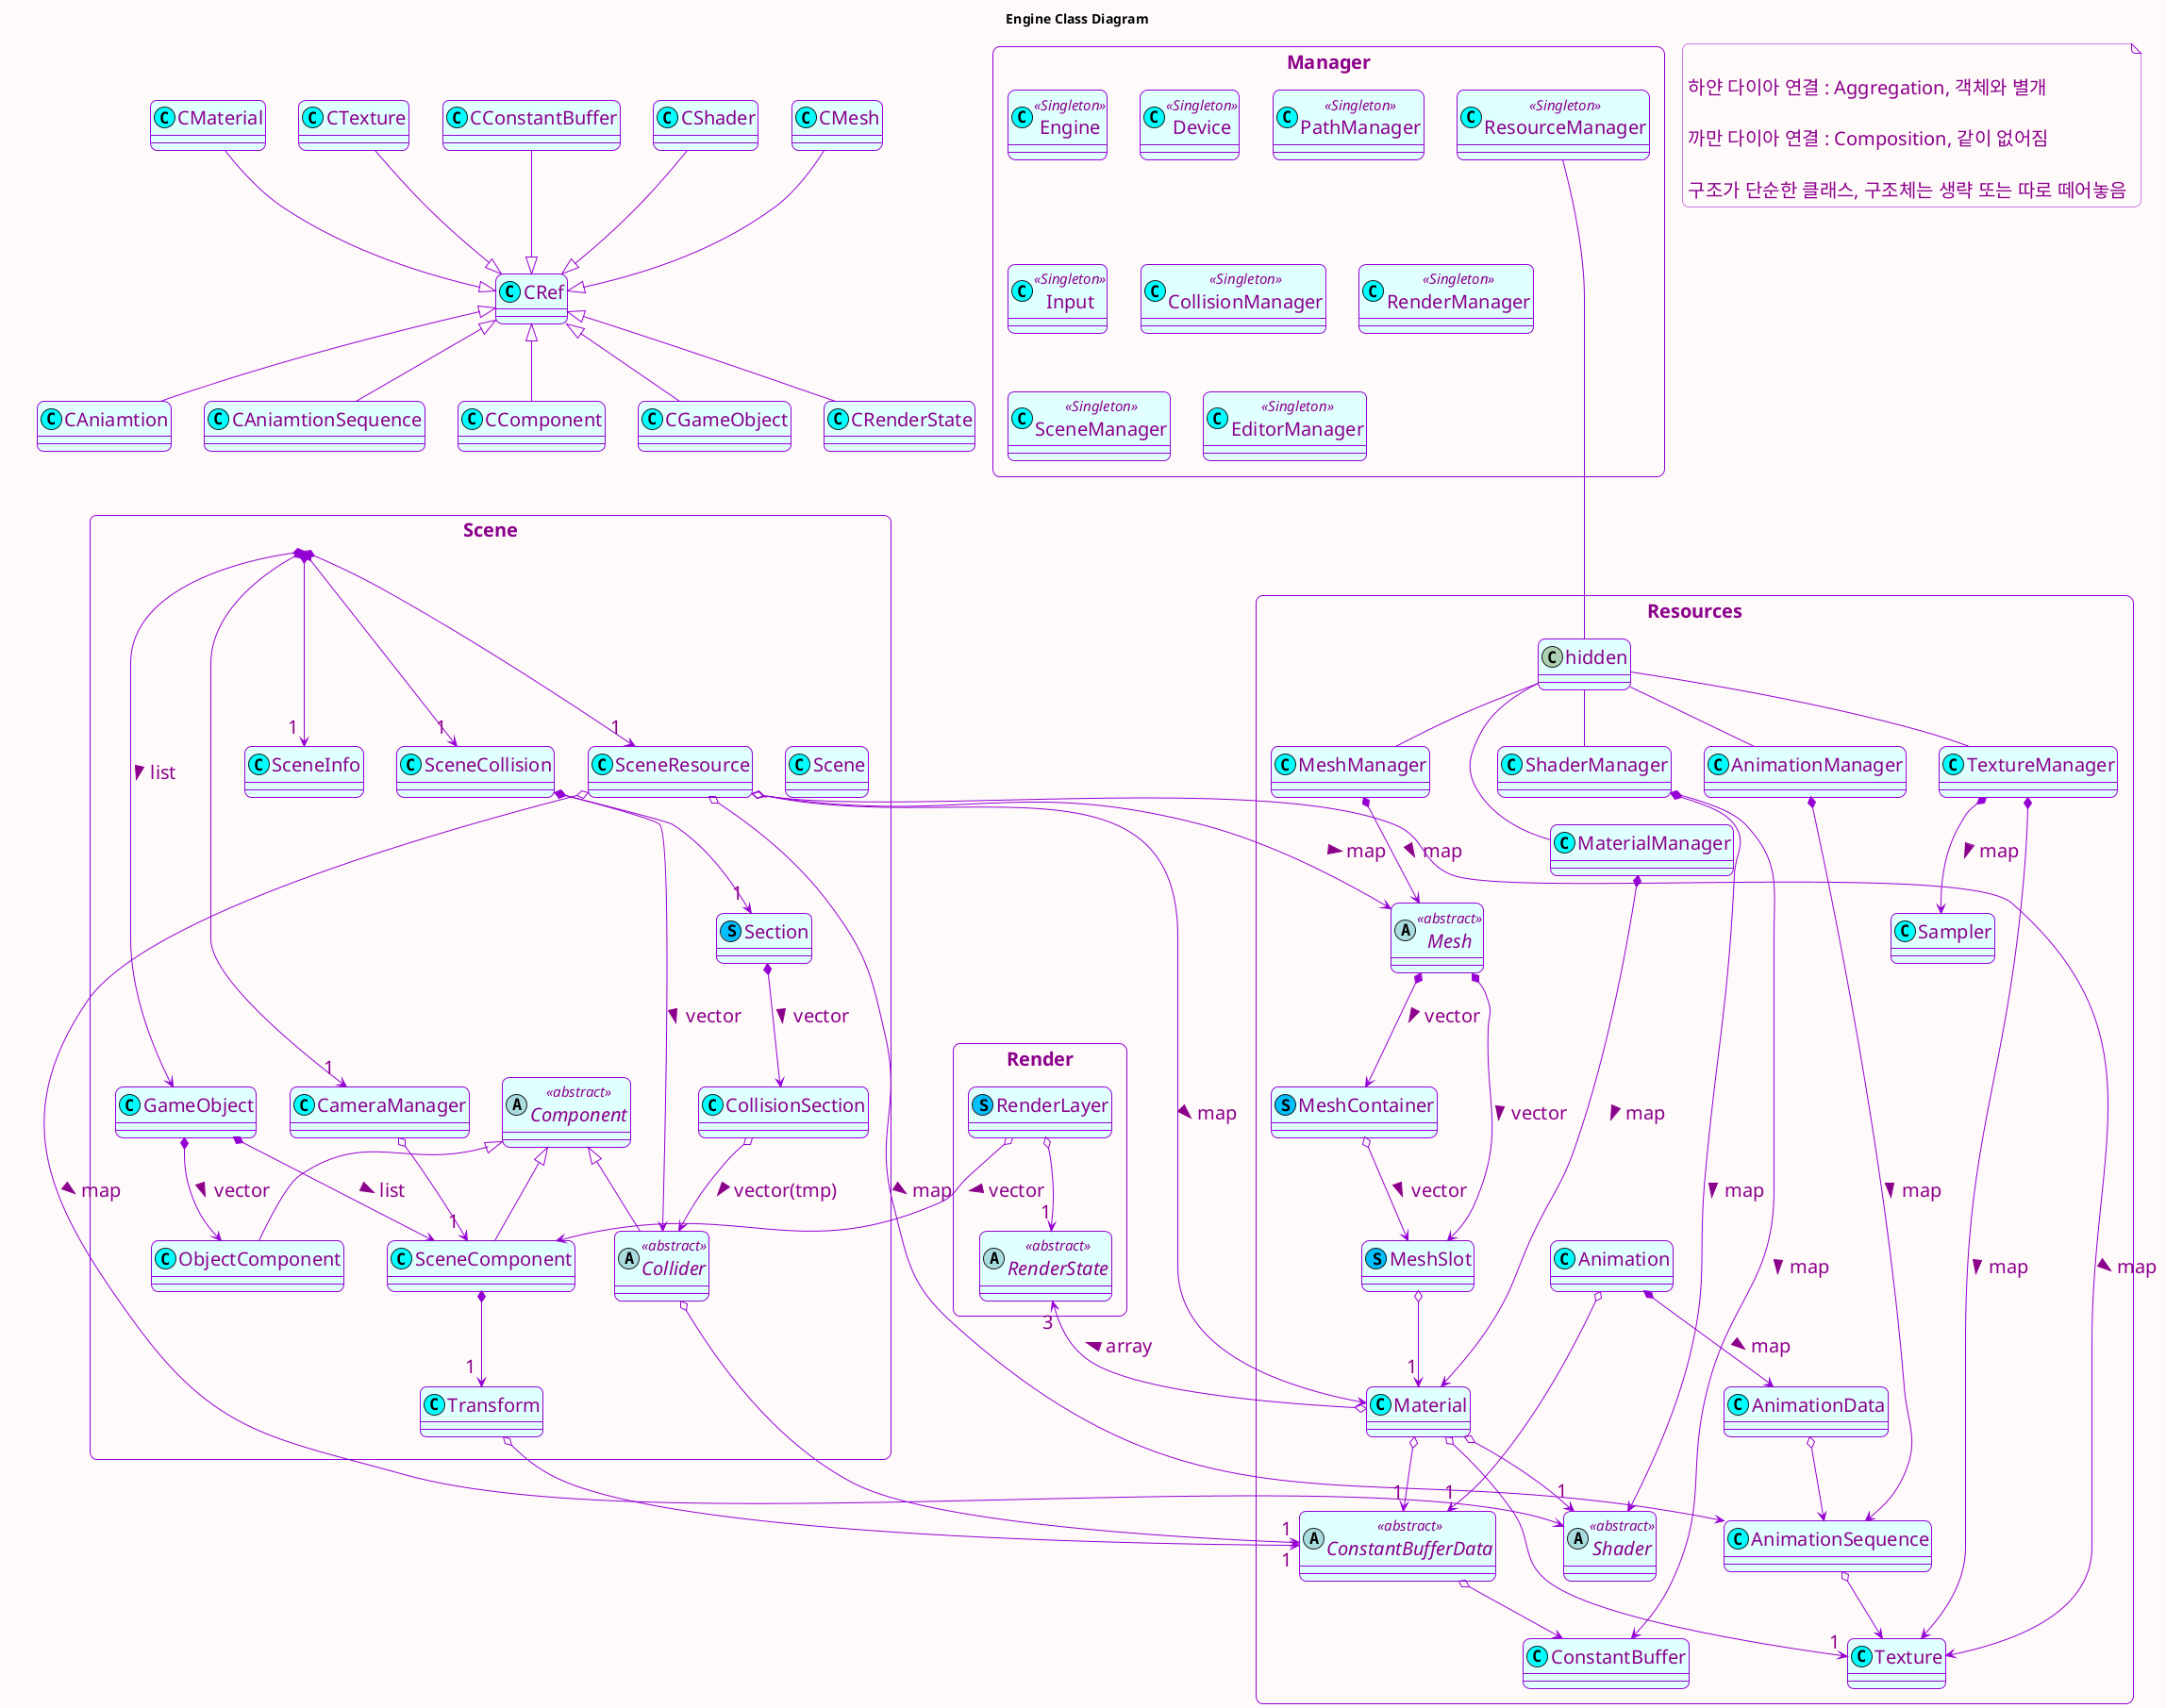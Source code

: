 @startuml DX Engine
title Engine Class Diagram

<style>
classDiagram {
  BackgroundColor Snow
  FontColor DarkMagenta
  LineColor DarkViolet
  FontName arial
  FontSize 20
  
  'class {'
  '  BackgroundColor LightCyan'
  '}'
}
</style>
skinparam class {
    BackgroundColor LightCyan
}
skinparam roundCorner 15
skinparam Shadowing false
skinparam ClassBorderThickness 1
skinparam CircledCharacterFontColor DarkViolet
skinparam CircledCharacterFontStyle bold
'skinparam CircledCharacterFontSize 15'
'skinparam CircledCharacterRadius 10'

skinparam ClassStereotypeFontColor DarkMagenta
skinparam ClassStereotypeFontSize 15

'note right of Engine
note as A

  하얀 다이아 연결 : Aggregation, 객체와 별개

  까만 다이아 연결 : Composition, 같이 없어짐

  구조가 단순한 클래스, 구조체는 생략 또는 따로 떼어놓음
end note


package Manager <<Rectangle>> {
  class Engine <<(C, Aqua) Singleton>>
  class Device <<(C, Aqua) Singleton>>
  class PathManager <<(C, Aqua) Singleton>>
  class Input <<(C, Aqua) Singleton>>
  class CollisionManager <<(C, Aqua) Singleton>>
  class ResourceManager <<(C, Aqua) Singleton>>
  class RenderManager <<(C, Aqua) Singleton>>
  class SceneManager <<(C, Aqua) Singleton>>
  class EditorManager <<(C, Aqua) Singleton>>
}

package Resources <<Rectangle>> {
  class hidden
  class ShaderManager <<(C, Aqua)>>
  class TextureManager <<(C, Aqua)>>
  class MaterialManager <<(C, Aqua)>>
  class MeshManager <<(C, Aqua)>>
  class AnimationManager <<(C, Aqua)>>

  abstract class Shader <<abstract>>
  class ConstantBuffer <<(C, Aqua)>>
  abstract class ConstantBufferData <<abstract>>

  class Texture <<(C, Aqua)>>
  class Sampler <<(C, Aqua)>>

  class Material <<(C, Aqua)>>

  abstract class Mesh <<abstract>>
  struct MeshContainer <<(S, DeepSkyBlue)>>
  struct MeshSlot <<(S, DeepSkyBlue)>>

  class Animation <<(C, Aqua)>>
  class AnimationData <<(C, Aqua)>>
  class AnimationSequence <<(C, Aqua)>>
  'class SoundManager <<(C, Aqua)>>
  'class Sound <<(C, Aqua)>>

  'class FontManager <<(C, Aqua)>>
  'class Font <<(C, Aqua)>>
}

package Render <<Rectangle>> {
  class RenderLayer <<(S, DeepSkyBlue)>>
  abstract class RenderState <<abstract>>
}

package Scene <<Rectangle>> {
  class Scene <<(C, Aqua)>>
  class SceneInfo <<(C, Aqua)>>
  class SceneResource <<(C, Aqua)>>
  class SceneCollision <<(C, Aqua)>>
  class CameraManager <<(C, Aqua)>>

  struct Section <<(S, DeepSkyBlue)>>
  class CollisionSection <<(C, Aqua)>>
  abstract class Collider <<abstract>>

  class GameObject <<(C, Aqua)>>
  abstract class Component <<abstract>>
  class SceneComponent <<(C, Aqua)>>
  class Transform <<(C, Aqua)>>
  class ObjectComponent <<(C, Aqua)>>
}


class CRef <<(C, Aqua)>>
class CShader <<(C, Aqua)>>
class CConstantBuffer <<(C, Aqua)>>
class CTexture <<(C, Aqua)>>
class CMaterial <<(C, Aqua)>>
class CMesh <<(C, Aqua)>>
class CRenderState <<(C, Aqua)>>
class CAniamtion <<(C, Aqua)>>
class CAniamtionSequence <<(C, Aqua)>>
class CComponent <<(C, Aqua)>>
class CGameObject <<(C, Aqua)>>




CRef <|-up-  CShader
CRef <|-up-  CConstantBuffer
CRef <|-up-  CTexture
CRef <|-up-  CMaterial
CRef <|-up-  CMesh
CRef <|--  CRenderState
CRef <|--  CAniamtion
CRef <|--  CAniamtionSequence
CRef <|--  CComponent
CRef <|--  CGameObject


'Engine -- Device
'Engine -- Input
'Engine -- PathManager
' Engine -- CollisionManager
' Engine -- ResourceManager
' Engine -- RenderManager
' Engine -- SceneManager
' Engine -- EditorManager

  ' ResourceManager *--> ShaderManager
  ' ResourceManager *--> TextureManager
  ' ResourceManager *--> MaterialManager
  ' ResourceManager *--> MeshManager
  ' ResourceManager *--> AnimationManager
  ResourceManager ----- hidden
  hidden -- ShaderManager
  hidden -- TextureManager
  hidden -- MaterialManager
  hidden -- MeshManager
  hidden -- AnimationManager
    ShaderManager *--> Shader : map >
    ShaderManager *-------> ConstantBuffer : map >
      ConstantBufferData o--> ConstantBuffer
    TextureManager *--> Texture : map >
    TextureManager *--> Sampler : map >
    MaterialManager *--> Material : map >
      Material o--> "1" Texture
      Material o--> "1" Shader
      Material o--> "3" RenderState : array >
      Material o--> "1" ConstantBufferData
    MeshManager *--> Mesh : map >
      Mesh *--> MeshContainer : vector >
      Mesh *--> MeshSlot : vector >
        MeshContainer o--> MeshSlot : vector >
        MeshSlot o--> "1" Material
    AnimationManager *------> AnimationSequence : map >
      Animation *--> AnimationData : map >
      AnimationData o--> AnimationSequence
      AnimationSequence o--> Texture
        Animation o--> "1" ConstantBufferData

  'RenderManager *--> RenderLayer : map >
    RenderLayer o--> "1" RenderState
    RenderLayer o-->  SceneComponent : vector >

  'SceneManager *--> " 1 " Scene
    Scene *--> " 1 " SceneInfo
    Scene *--> " 1 " CameraManager
      CameraManager o--> " 1 " SceneComponent
    Scene *---> " 1 " SceneResource
    Scene *---> " 1 " SceneCollision
    Scene *--->  GameObject : list >
      SceneResource o---> Shader : map >
      SceneResource o---> Texture : map >
      SceneResource o---> Material : map >
      SceneResource o---> Mesh : map >
      SceneResource o---> AnimationSequence : map >
'     SceneResource o---> Sound : map >
      SceneCollision *-->  " 1 " Section
      SceneCollision *-->  Collider : vector >
        Section *--> CollisionSection : vector >
          CollisionSection o--> Collider : vector(tmp) >

      Component <|--  Collider
        Collider o--> "1" ConstantBufferData
      Component <|--  SceneComponent
      Component <|--  ObjectComponent
      GameObject *-->  SceneComponent : list >
      GameObject *-->  ObjectComponent : vector >
        SceneComponent *--> " 1 " Transform
          Transform o--> "1" ConstantBufferData


hide hidden
hide hidden1

'stop'
@enduml